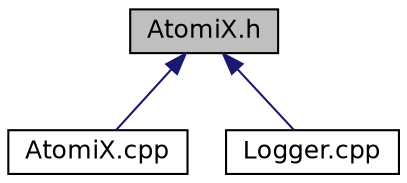 digraph "AtomiX.h"
{
 // LATEX_PDF_SIZE
  edge [fontname="Helvetica",fontsize="12",labelfontname="Helvetica",labelfontsize="12"];
  node [fontname="Helvetica",fontsize="12",shape=record];
  Node1 [label="AtomiX.h",height=0.2,width=0.4,color="black", fillcolor="grey75", style="filled", fontcolor="black",tooltip=" "];
  Node1 -> Node2 [dir="back",color="midnightblue",fontsize="12",style="solid",fontname="Helvetica"];
  Node2 [label="AtomiX.cpp",height=0.2,width=0.4,color="black", fillcolor="white", style="filled",URL="$AtomiX_8cpp.html",tooltip=" "];
  Node1 -> Node3 [dir="back",color="midnightblue",fontsize="12",style="solid",fontname="Helvetica"];
  Node3 [label="Logger.cpp",height=0.2,width=0.4,color="black", fillcolor="white", style="filled",URL="$Logger_8cpp.html",tooltip=" "];
}
